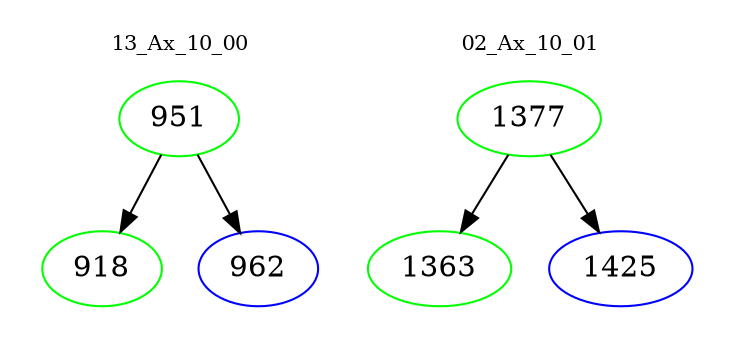 digraph{
subgraph cluster_0 {
color = white
label = "13_Ax_10_00";
fontsize=10;
T0_951 [label="951", color="green"]
T0_951 -> T0_918 [color="black"]
T0_918 [label="918", color="green"]
T0_951 -> T0_962 [color="black"]
T0_962 [label="962", color="blue"]
}
subgraph cluster_1 {
color = white
label = "02_Ax_10_01";
fontsize=10;
T1_1377 [label="1377", color="green"]
T1_1377 -> T1_1363 [color="black"]
T1_1363 [label="1363", color="green"]
T1_1377 -> T1_1425 [color="black"]
T1_1425 [label="1425", color="blue"]
}
}
